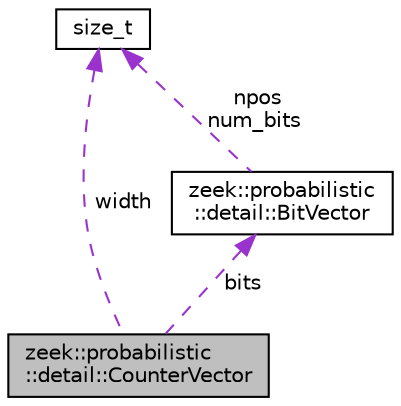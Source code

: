 digraph "zeek::probabilistic::detail::CounterVector"
{
 // LATEX_PDF_SIZE
  edge [fontname="Helvetica",fontsize="10",labelfontname="Helvetica",labelfontsize="10"];
  node [fontname="Helvetica",fontsize="10",shape=record];
  Node1 [label="zeek::probabilistic\l::detail::CounterVector",height=0.2,width=0.4,color="black", fillcolor="grey75", style="filled", fontcolor="black",tooltip=" "];
  Node2 -> Node1 [dir="back",color="darkorchid3",fontsize="10",style="dashed",label=" bits" ,fontname="Helvetica"];
  Node2 [label="zeek::probabilistic\l::detail::BitVector",height=0.2,width=0.4,color="black", fillcolor="white", style="filled",URL="$de/de6/classzeek_1_1probabilistic_1_1detail_1_1BitVector.html",tooltip=" "];
  Node3 -> Node2 [dir="back",color="darkorchid3",fontsize="10",style="dashed",label=" npos\nnum_bits" ,fontname="Helvetica"];
  Node3 [label="size_t",height=0.2,width=0.4,color="black", fillcolor="white", style="filled",tooltip=" "];
  Node3 -> Node1 [dir="back",color="darkorchid3",fontsize="10",style="dashed",label=" width" ,fontname="Helvetica"];
}

